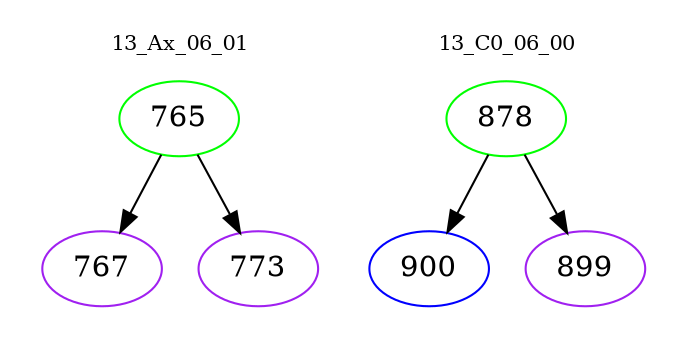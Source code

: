 digraph{
subgraph cluster_0 {
color = white
label = "13_Ax_06_01";
fontsize=10;
T0_765 [label="765", color="green"]
T0_765 -> T0_767 [color="black"]
T0_767 [label="767", color="purple"]
T0_765 -> T0_773 [color="black"]
T0_773 [label="773", color="purple"]
}
subgraph cluster_1 {
color = white
label = "13_C0_06_00";
fontsize=10;
T1_878 [label="878", color="green"]
T1_878 -> T1_900 [color="black"]
T1_900 [label="900", color="blue"]
T1_878 -> T1_899 [color="black"]
T1_899 [label="899", color="purple"]
}
}
